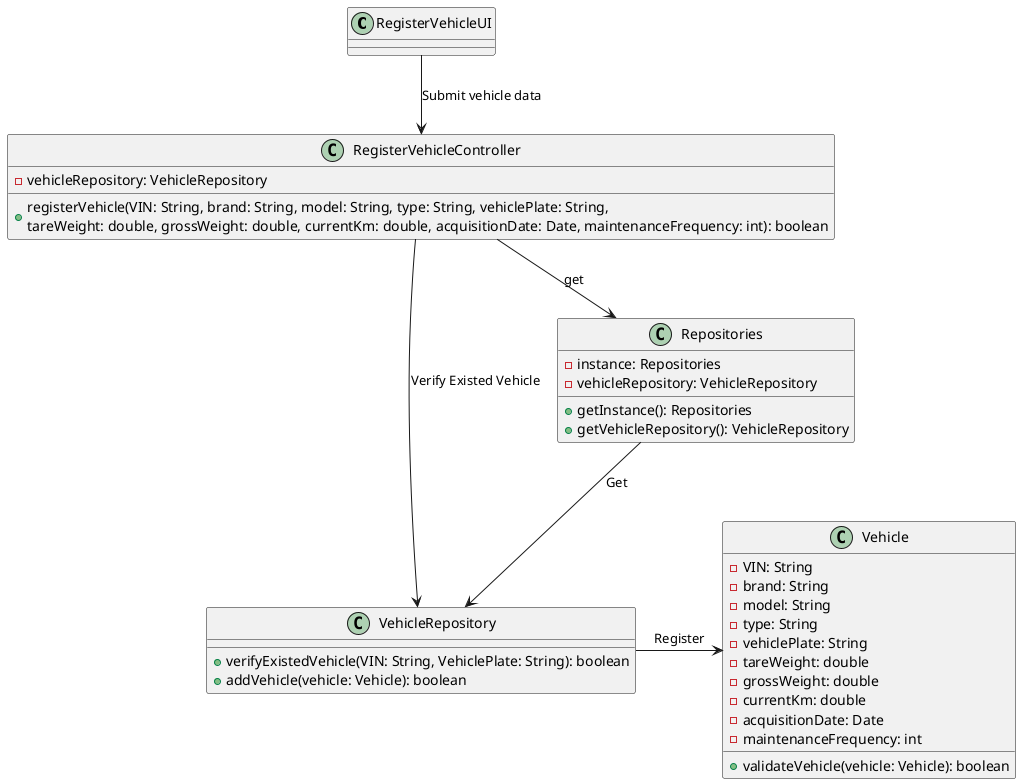 @startuml
skinparam packageStyle rectangle
skinparam shadowing false
skinparam line type polyline

    class RegisterVehicleUI {

    }

    class RegisterVehicleController {
        - vehicleRepository: VehicleRepository
        + registerVehicle(VIN: String, brand: String, model: String, type: String, vehiclePlate: String, \ntareWeight: double, grossWeight: double, currentKm: double, acquisitionDate: Date, maintenanceFrequency: int): boolean
    }

    class Repositories {
        - instance: Repositories
        - vehicleRepository: VehicleRepository
        + getInstance(): Repositories
        + getVehicleRepository(): VehicleRepository
    }

    class VehicleRepository {
        + verifyExistedVehicle(VIN: String, VehiclePlate: String): boolean
        + addVehicle(vehicle: Vehicle): boolean
    }

    class Vehicle {
        - VIN: String
        - brand: String
        - model: String
        - type: String
        - vehiclePlate: String
        - tareWeight: double
        - grossWeight: double
        - currentKm: double
        - acquisitionDate: Date
        - maintenanceFrequency: int

        + validateVehicle(vehicle: Vehicle): boolean
    }

    RegisterVehicleUI --> RegisterVehicleController: Submit vehicle data
    RegisterVehicleController --> Repositories: get
    RegisterVehicleController --> VehicleRepository: Verify Existed Vehicle
    Repositories --> VehicleRepository: Get
    VehicleRepository -> Vehicle: Register


@enduml
